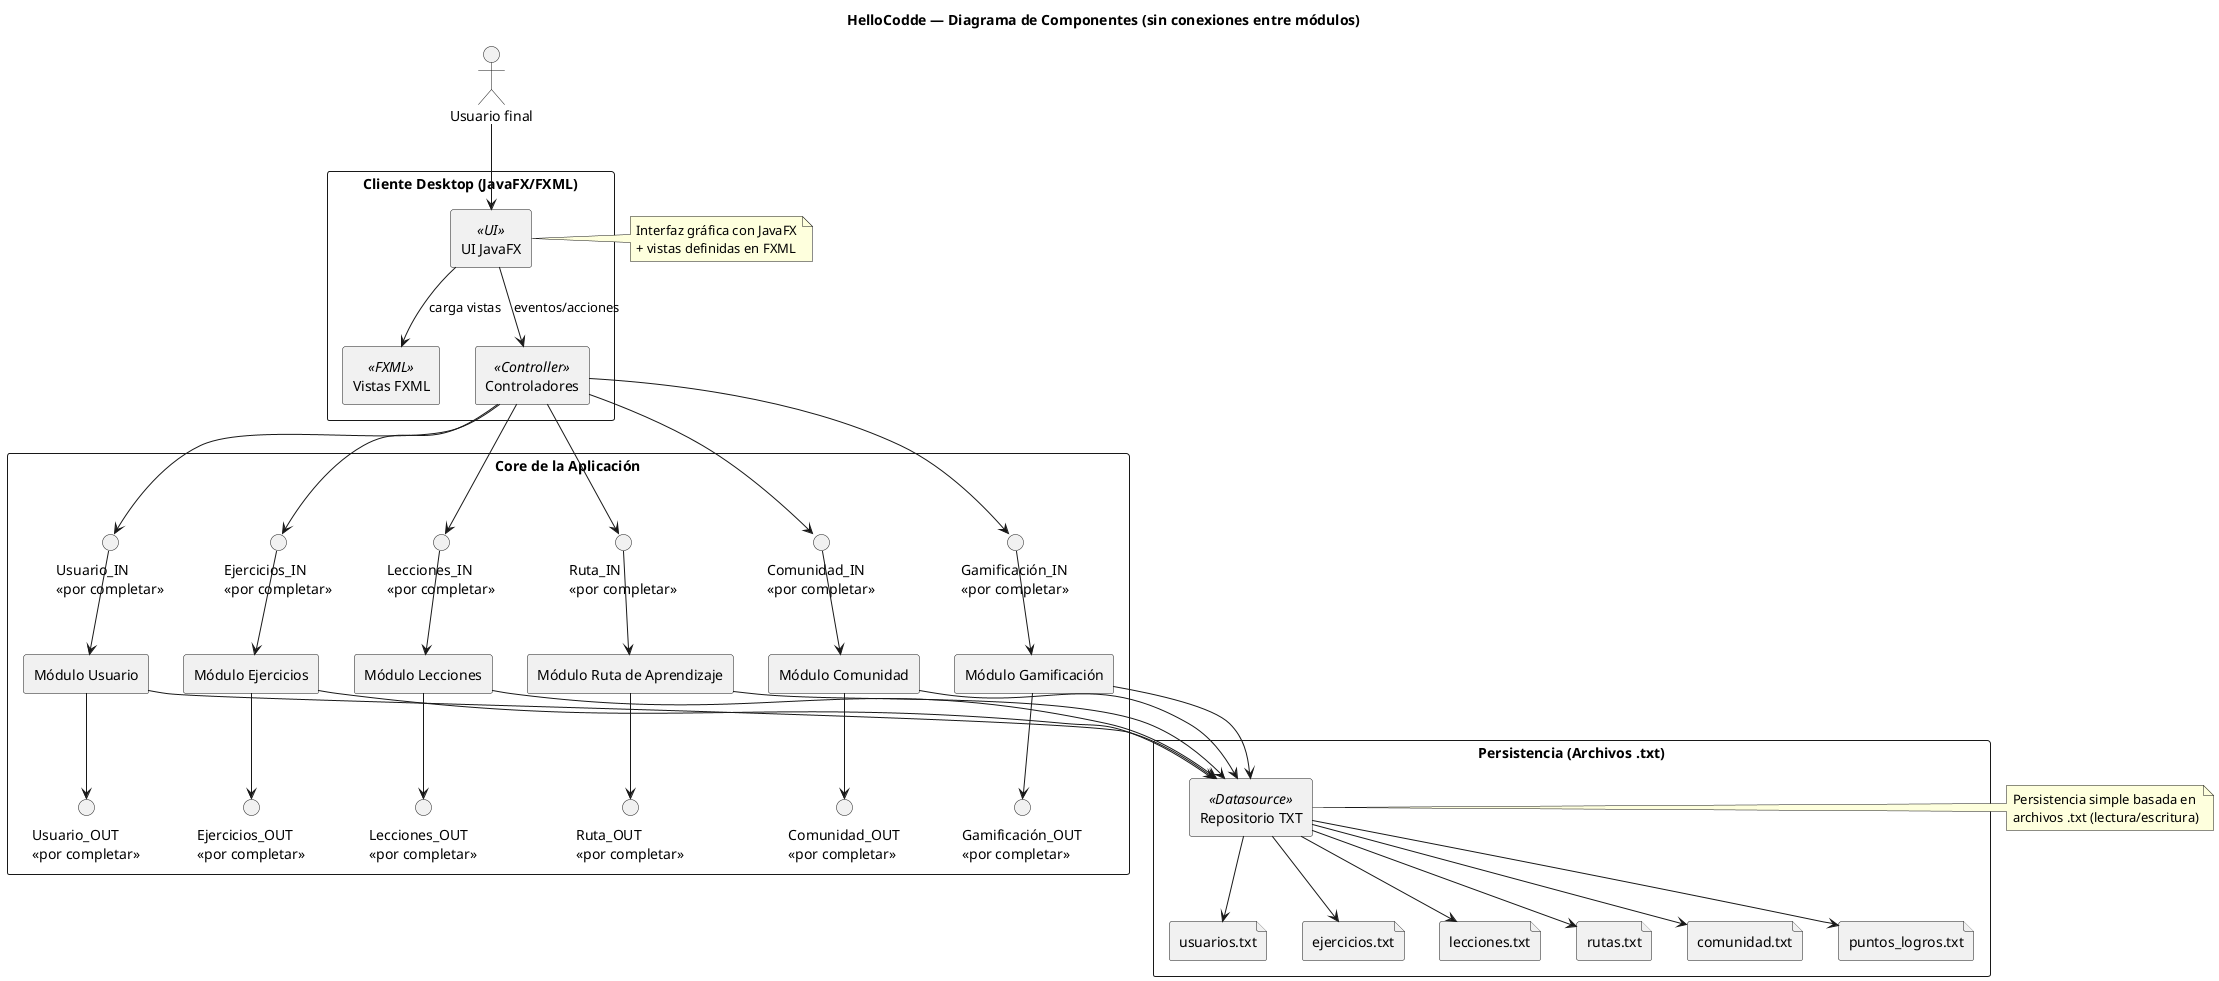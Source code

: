 @startuml
title HelloCodde — Diagrama de Componentes (sin conexiones entre módulos)
skinparam componentStyle rectangle
skinparam packageStyle rectangle

actor "Usuario final" as EndUser

' ==========================
' Capa de Presentación (JavaFX/FXML)
' ==========================
package "Cliente Desktop (JavaFX/FXML)" {
  [UI JavaFX] as UI <<UI>>
  [Vistas FXML] as FXML <<FXML>>
  [Controladores] as CTRL <<Controller>>

  EndUser --> UI
  UI --> FXML : carga vistas
  UI --> CTRL : eventos/acciones
}

' ==========================
' Núcleo de la Aplicación (módulos independientes)
' ==========================
package "Core de la Aplicación" {

  [Módulo Usuario] as MUsuario
  interface "Usuario_IN\n<<por completar>>" as IUsuarioIN
  interface "Usuario_OUT\n<<por completar>>" as IUsuarioOUT
  IUsuarioIN --> MUsuario
  MUsuario --> IUsuarioOUT
  CTRL --> IUsuarioIN

  [Módulo Ejercicios] as MEjercicios
  interface "Ejercicios_IN\n<<por completar>>" as IEjIN
  interface "Ejercicios_OUT\n<<por completar>>" as IEjOUT
  IEjIN --> MEjercicios
  MEjercicios --> IEjOUT
  CTRL --> IEjIN

  [Módulo Lecciones] as MLecciones
  interface "Lecciones_IN\n<<por completar>>" as ILecIN
  interface "Lecciones_OUT\n<<por completar>>" as ILecOUT
  ILecIN --> MLecciones
  MLecciones --> ILecOUT
  CTRL --> ILecIN

  [Módulo Ruta de Aprendizaje] as MRuta
  interface "Ruta_IN\n<<por completar>>" as IRutaIN
  interface "Ruta_OUT\n<<por completar>>" as IRutaOUT
  IRutaIN --> MRuta
  MRuta --> IRutaOUT
  CTRL --> IRutaIN

  [Módulo Comunidad] as MComunidad
  interface "Comunidad_IN\n<<por completar>>" as IComIN
  interface "Comunidad_OUT\n<<por completar>>" as IComOUT
  IComIN --> MComunidad
  MComunidad --> IComOUT
  CTRL --> IComIN

  [Módulo Gamificación] as MGami
  interface "Gamificación_IN\n<<por completar>>" as IGamIN
  interface "Gamificación_OUT\n<<por completar>>" as IGamOUT
  IGamIN --> MGami
  MGami --> IGamOUT
  CTRL --> IGamIN
}

' ==========================
' Persistencia en TXT (compartida, sin vincular módulos entre sí)
' ==========================
package "Persistencia (Archivos .txt)" {
  [Repositorio TXT] as Repo <<Datasource>>

  file "usuarios.txt" as FUsuarios
  file "ejercicios.txt" as FEj
  file "lecciones.txt" as FLec
  file "rutas.txt" as FRutas
  file "comunidad.txt" as FCom
  file "puntos_logros.txt" as FGam

  Repo --> FUsuarios
  Repo --> FEj
  Repo --> FLec
  Repo --> FRutas
  Repo --> FCom
  Repo --> FGam
}

' Cada módulo accede al repositorio TXT (no hay conexiones entre módulos)
MUsuario --> Repo
MEjercicios --> Repo
MLecciones --> Repo
MRuta --> Repo
MComunidad --> Repo
MGami --> Repo

note right of UI
  Interfaz gráfica con JavaFX
  + vistas definidas en FXML
end note

note right of Repo
  Persistencia simple basada en
  archivos .txt (lectura/escritura)
end note
@enduml

